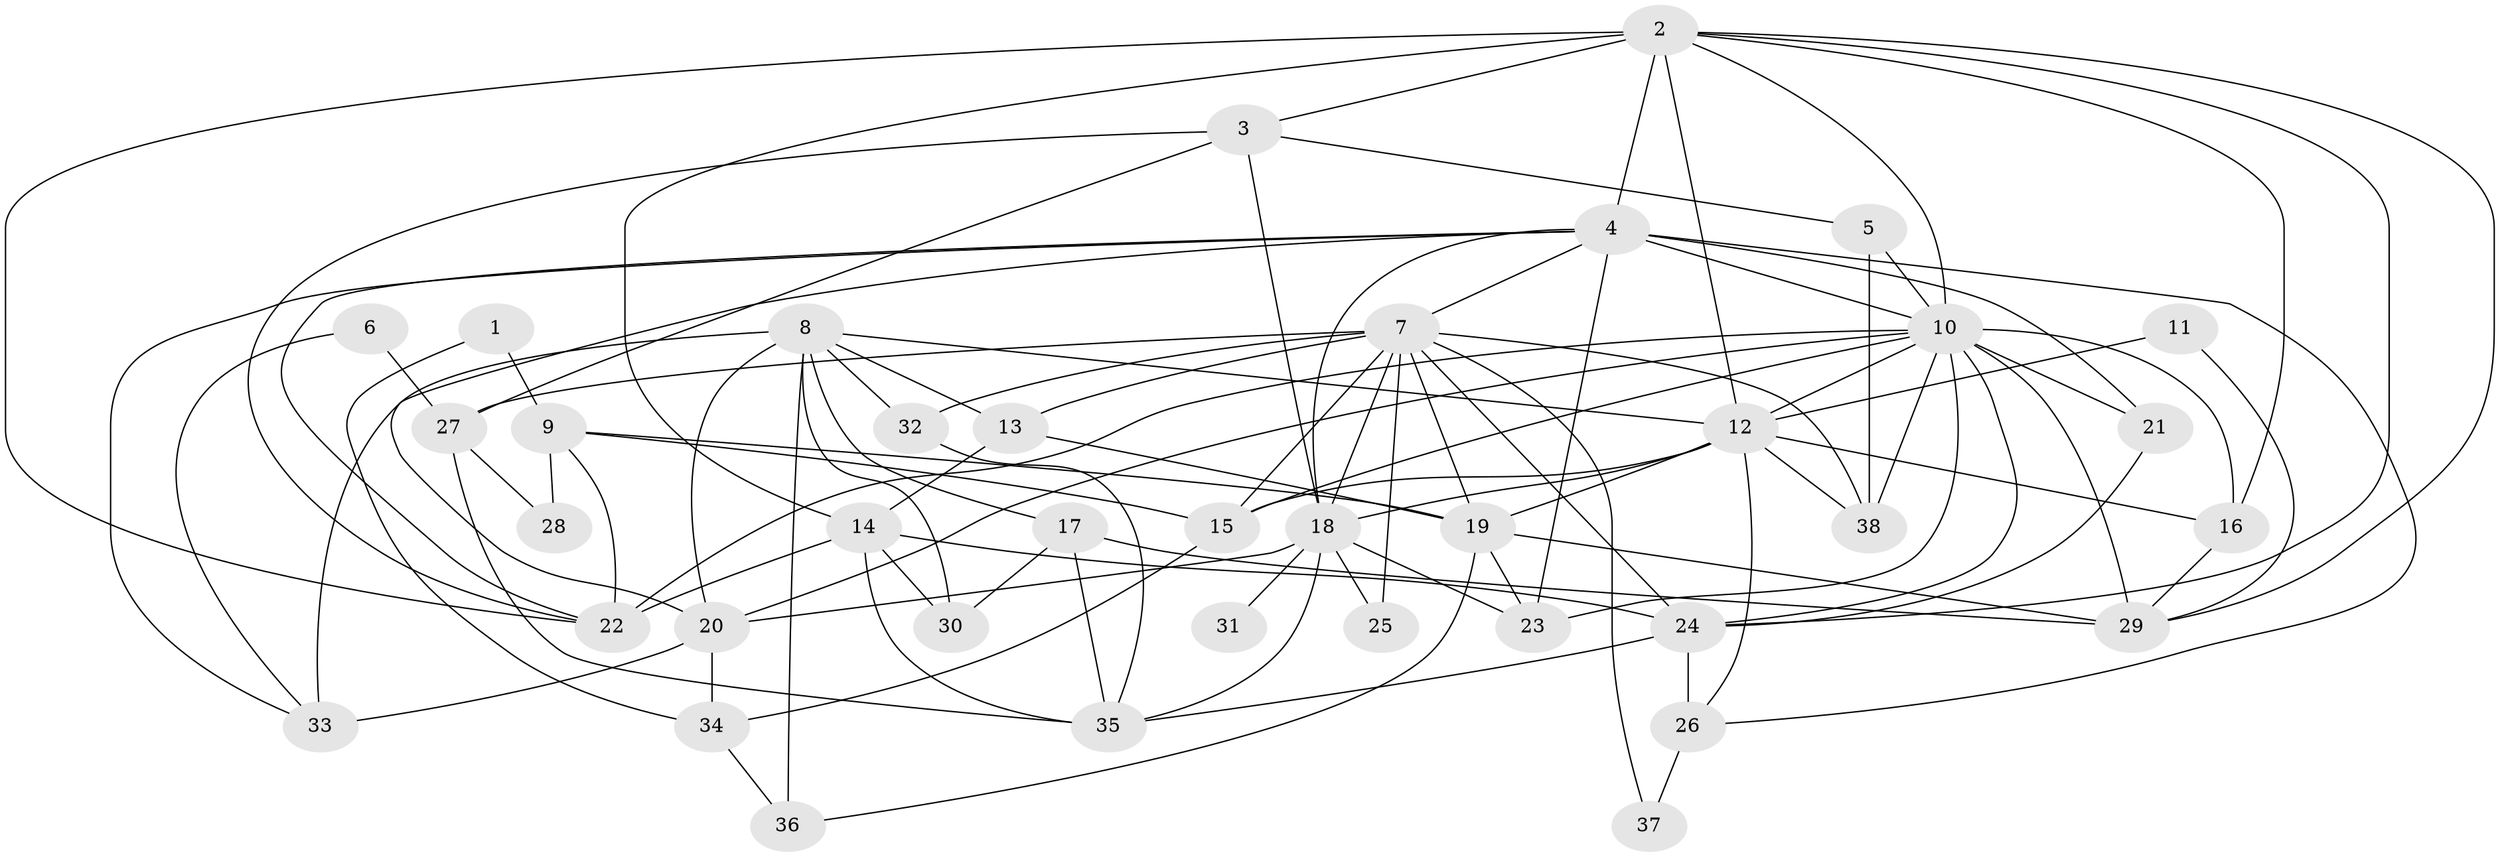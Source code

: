 // original degree distribution, {2: 0.14473684210526316, 6: 0.11842105263157894, 5: 0.21052631578947367, 4: 0.21052631578947367, 3: 0.27631578947368424, 7: 0.039473684210526314}
// Generated by graph-tools (version 1.1) at 2025/36/03/09/25 02:36:05]
// undirected, 38 vertices, 97 edges
graph export_dot {
graph [start="1"]
  node [color=gray90,style=filled];
  1;
  2;
  3;
  4;
  5;
  6;
  7;
  8;
  9;
  10;
  11;
  12;
  13;
  14;
  15;
  16;
  17;
  18;
  19;
  20;
  21;
  22;
  23;
  24;
  25;
  26;
  27;
  28;
  29;
  30;
  31;
  32;
  33;
  34;
  35;
  36;
  37;
  38;
  1 -- 9 [weight=1.0];
  1 -- 34 [weight=1.0];
  2 -- 3 [weight=1.0];
  2 -- 4 [weight=3.0];
  2 -- 10 [weight=2.0];
  2 -- 12 [weight=1.0];
  2 -- 14 [weight=1.0];
  2 -- 16 [weight=1.0];
  2 -- 22 [weight=1.0];
  2 -- 24 [weight=1.0];
  2 -- 29 [weight=1.0];
  3 -- 5 [weight=1.0];
  3 -- 18 [weight=1.0];
  3 -- 22 [weight=1.0];
  3 -- 27 [weight=1.0];
  4 -- 7 [weight=1.0];
  4 -- 10 [weight=1.0];
  4 -- 18 [weight=1.0];
  4 -- 20 [weight=1.0];
  4 -- 21 [weight=1.0];
  4 -- 22 [weight=1.0];
  4 -- 23 [weight=1.0];
  4 -- 26 [weight=1.0];
  4 -- 33 [weight=1.0];
  5 -- 10 [weight=1.0];
  5 -- 38 [weight=2.0];
  6 -- 27 [weight=1.0];
  6 -- 33 [weight=1.0];
  7 -- 13 [weight=1.0];
  7 -- 15 [weight=1.0];
  7 -- 18 [weight=1.0];
  7 -- 19 [weight=1.0];
  7 -- 24 [weight=1.0];
  7 -- 25 [weight=1.0];
  7 -- 27 [weight=1.0];
  7 -- 32 [weight=1.0];
  7 -- 37 [weight=1.0];
  7 -- 38 [weight=1.0];
  8 -- 12 [weight=1.0];
  8 -- 13 [weight=1.0];
  8 -- 17 [weight=1.0];
  8 -- 20 [weight=1.0];
  8 -- 30 [weight=1.0];
  8 -- 32 [weight=1.0];
  8 -- 33 [weight=2.0];
  8 -- 36 [weight=1.0];
  9 -- 15 [weight=1.0];
  9 -- 19 [weight=1.0];
  9 -- 22 [weight=1.0];
  9 -- 28 [weight=1.0];
  10 -- 12 [weight=1.0];
  10 -- 15 [weight=1.0];
  10 -- 16 [weight=2.0];
  10 -- 20 [weight=1.0];
  10 -- 21 [weight=1.0];
  10 -- 22 [weight=1.0];
  10 -- 23 [weight=1.0];
  10 -- 24 [weight=1.0];
  10 -- 29 [weight=1.0];
  10 -- 38 [weight=1.0];
  11 -- 12 [weight=1.0];
  11 -- 29 [weight=1.0];
  12 -- 15 [weight=1.0];
  12 -- 16 [weight=1.0];
  12 -- 18 [weight=1.0];
  12 -- 19 [weight=1.0];
  12 -- 26 [weight=1.0];
  12 -- 38 [weight=1.0];
  13 -- 14 [weight=1.0];
  13 -- 19 [weight=1.0];
  14 -- 22 [weight=2.0];
  14 -- 24 [weight=2.0];
  14 -- 30 [weight=1.0];
  14 -- 35 [weight=1.0];
  15 -- 34 [weight=1.0];
  16 -- 29 [weight=1.0];
  17 -- 29 [weight=2.0];
  17 -- 30 [weight=2.0];
  17 -- 35 [weight=1.0];
  18 -- 20 [weight=1.0];
  18 -- 23 [weight=2.0];
  18 -- 25 [weight=2.0];
  18 -- 31 [weight=2.0];
  18 -- 35 [weight=1.0];
  19 -- 23 [weight=1.0];
  19 -- 29 [weight=1.0];
  19 -- 36 [weight=1.0];
  20 -- 33 [weight=1.0];
  20 -- 34 [weight=1.0];
  21 -- 24 [weight=1.0];
  24 -- 26 [weight=2.0];
  24 -- 35 [weight=1.0];
  26 -- 37 [weight=1.0];
  27 -- 28 [weight=1.0];
  27 -- 35 [weight=1.0];
  32 -- 35 [weight=1.0];
  34 -- 36 [weight=1.0];
}
